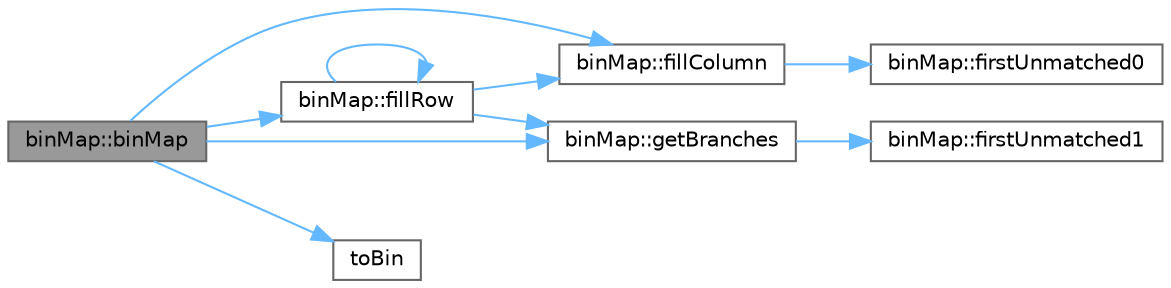 digraph "binMap::binMap"
{
 // LATEX_PDF_SIZE
  bgcolor="transparent";
  edge [fontname=Helvetica,fontsize=10,labelfontname=Helvetica,labelfontsize=10];
  node [fontname=Helvetica,fontsize=10,shape=box,height=0.2,width=0.4];
  rankdir="LR";
  Node1 [id="Node000001",label="binMap::binMap",height=0.2,width=0.4,color="gray40", fillcolor="grey60", style="filled", fontcolor="black",tooltip=" "];
  Node1 -> Node2 [id="edge1_Node000001_Node000002",color="steelblue1",style="solid",tooltip=" "];
  Node2 [id="Node000002",label="binMap::fillColumn",height=0.2,width=0.4,color="grey40", fillcolor="white", style="filled",URL="$classbin_map.html#afd263ae14f169cc653aad49f40e3c573",tooltip=" "];
  Node2 -> Node3 [id="edge2_Node000002_Node000003",color="steelblue1",style="solid",tooltip=" "];
  Node3 [id="Node000003",label="binMap::firstUnmatched0",height=0.2,width=0.4,color="grey40", fillcolor="white", style="filled",URL="$classbin_map.html#aa5a4563b88979b22e619a943d266b0f1",tooltip=" "];
  Node1 -> Node4 [id="edge3_Node000001_Node000004",color="steelblue1",style="solid",tooltip=" "];
  Node4 [id="Node000004",label="binMap::fillRow",height=0.2,width=0.4,color="grey40", fillcolor="white", style="filled",URL="$classbin_map.html#a9a1472c6e57e8ed73173a9fd0c32e7ae",tooltip=" "];
  Node4 -> Node2 [id="edge4_Node000004_Node000002",color="steelblue1",style="solid",tooltip=" "];
  Node4 -> Node4 [id="edge5_Node000004_Node000004",color="steelblue1",style="solid",tooltip=" "];
  Node4 -> Node5 [id="edge6_Node000004_Node000005",color="steelblue1",style="solid",tooltip=" "];
  Node5 [id="Node000005",label="binMap::getBranches",height=0.2,width=0.4,color="grey40", fillcolor="white", style="filled",URL="$classbin_map.html#a6e10d0db8e6a3d8b339ce9c5c1a44093",tooltip=" "];
  Node5 -> Node6 [id="edge7_Node000005_Node000006",color="steelblue1",style="solid",tooltip=" "];
  Node6 [id="Node000006",label="binMap::firstUnmatched1",height=0.2,width=0.4,color="grey40", fillcolor="white", style="filled",URL="$classbin_map.html#abf469fbd3a9c37b5bec89917e5f058ab",tooltip=" "];
  Node1 -> Node5 [id="edge8_Node000001_Node000005",color="steelblue1",style="solid",tooltip=" "];
  Node1 -> Node7 [id="edge9_Node000001_Node000007",color="steelblue1",style="solid",tooltip=" "];
  Node7 [id="Node000007",label="toBin",height=0.2,width=0.4,color="grey40", fillcolor="white", style="filled",URL="$topol_8h.html#a097440c725e87260f8c1788d2625c45c",tooltip="Converts a number into a vector of integers with the binary representation of the number."];
}

